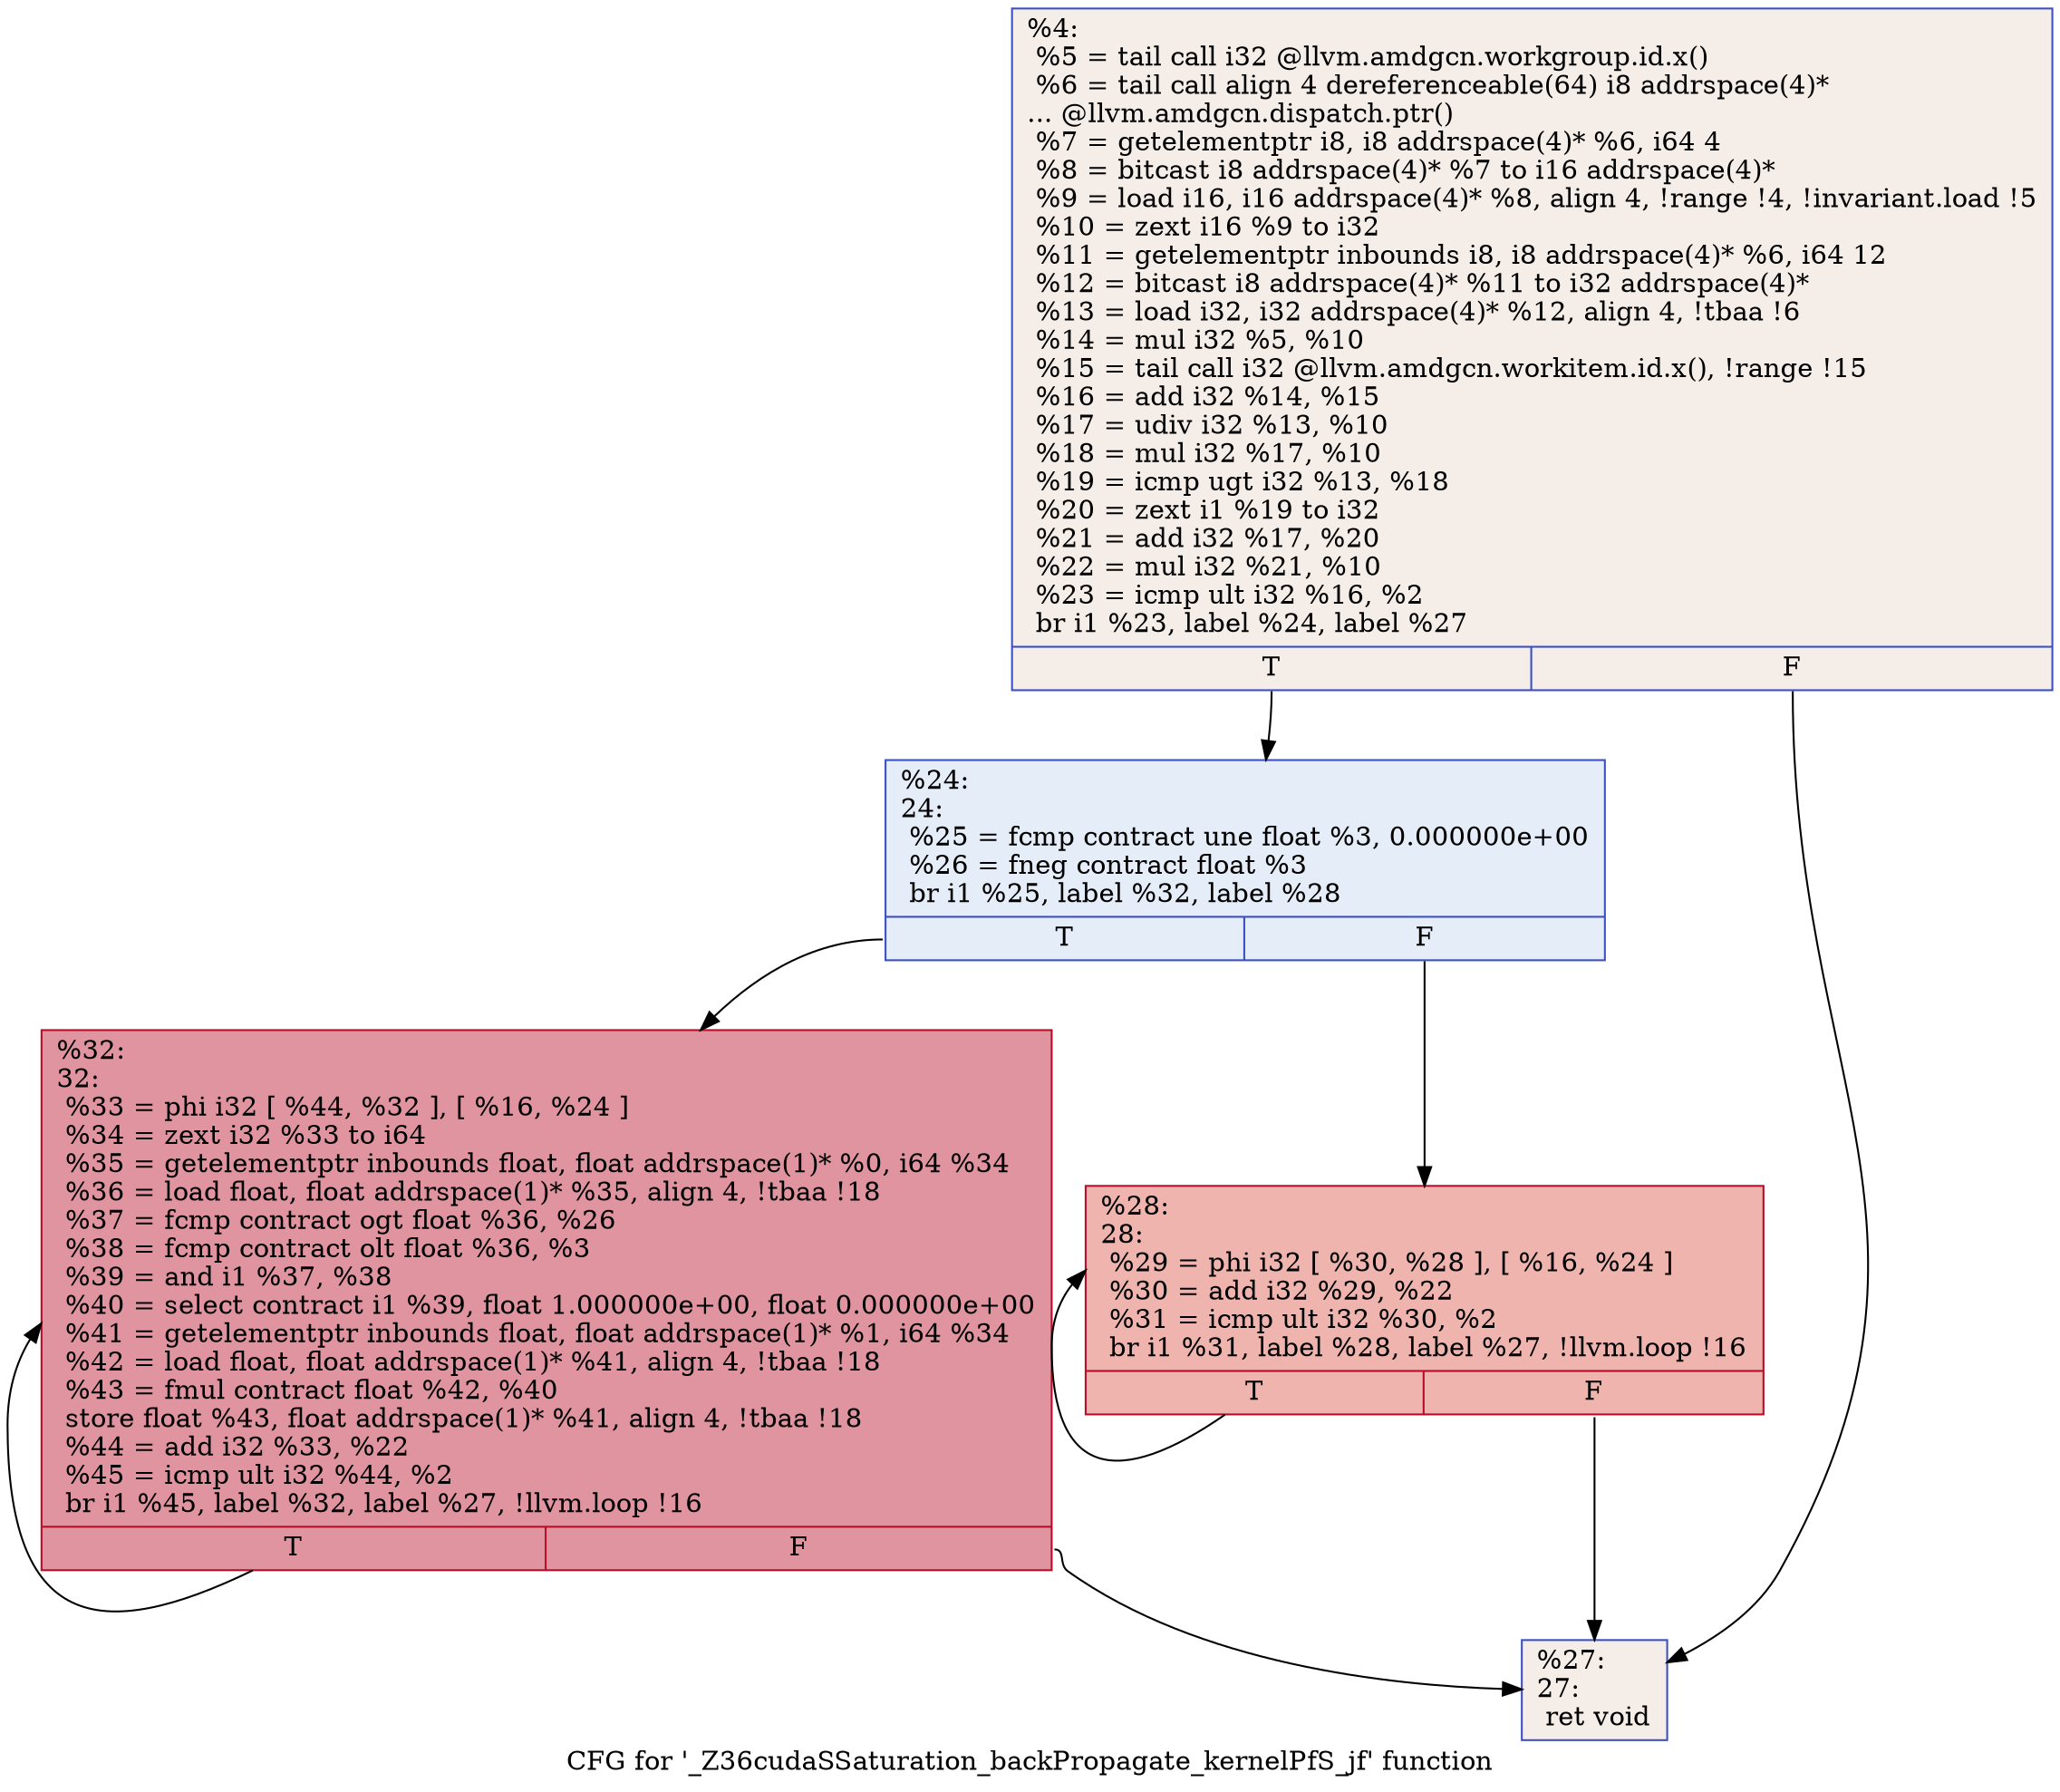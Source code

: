 digraph "CFG for '_Z36cudaSSaturation_backPropagate_kernelPfS_jf' function" {
	label="CFG for '_Z36cudaSSaturation_backPropagate_kernelPfS_jf' function";

	Node0x4b436c0 [shape=record,color="#3d50c3ff", style=filled, fillcolor="#e8d6cc70",label="{%4:\l  %5 = tail call i32 @llvm.amdgcn.workgroup.id.x()\l  %6 = tail call align 4 dereferenceable(64) i8 addrspace(4)*\l... @llvm.amdgcn.dispatch.ptr()\l  %7 = getelementptr i8, i8 addrspace(4)* %6, i64 4\l  %8 = bitcast i8 addrspace(4)* %7 to i16 addrspace(4)*\l  %9 = load i16, i16 addrspace(4)* %8, align 4, !range !4, !invariant.load !5\l  %10 = zext i16 %9 to i32\l  %11 = getelementptr inbounds i8, i8 addrspace(4)* %6, i64 12\l  %12 = bitcast i8 addrspace(4)* %11 to i32 addrspace(4)*\l  %13 = load i32, i32 addrspace(4)* %12, align 4, !tbaa !6\l  %14 = mul i32 %5, %10\l  %15 = tail call i32 @llvm.amdgcn.workitem.id.x(), !range !15\l  %16 = add i32 %14, %15\l  %17 = udiv i32 %13, %10\l  %18 = mul i32 %17, %10\l  %19 = icmp ugt i32 %13, %18\l  %20 = zext i1 %19 to i32\l  %21 = add i32 %17, %20\l  %22 = mul i32 %21, %10\l  %23 = icmp ult i32 %16, %2\l  br i1 %23, label %24, label %27\l|{<s0>T|<s1>F}}"];
	Node0x4b436c0:s0 -> Node0x4b45cc0;
	Node0x4b436c0:s1 -> Node0x4b45d50;
	Node0x4b45cc0 [shape=record,color="#3d50c3ff", style=filled, fillcolor="#c5d6f270",label="{%24:\l24:                                               \l  %25 = fcmp contract une float %3, 0.000000e+00\l  %26 = fneg contract float %3\l  br i1 %25, label %32, label %28\l|{<s0>T|<s1>F}}"];
	Node0x4b45cc0:s0 -> Node0x4b469a0;
	Node0x4b45cc0:s1 -> Node0x4b46a30;
	Node0x4b45d50 [shape=record,color="#3d50c3ff", style=filled, fillcolor="#e8d6cc70",label="{%27:\l27:                                               \l  ret void\l}"];
	Node0x4b46a30 [shape=record,color="#b70d28ff", style=filled, fillcolor="#d8564670",label="{%28:\l28:                                               \l  %29 = phi i32 [ %30, %28 ], [ %16, %24 ]\l  %30 = add i32 %29, %22\l  %31 = icmp ult i32 %30, %2\l  br i1 %31, label %28, label %27, !llvm.loop !16\l|{<s0>T|<s1>F}}"];
	Node0x4b46a30:s0 -> Node0x4b46a30;
	Node0x4b46a30:s1 -> Node0x4b45d50;
	Node0x4b469a0 [shape=record,color="#b70d28ff", style=filled, fillcolor="#b70d2870",label="{%32:\l32:                                               \l  %33 = phi i32 [ %44, %32 ], [ %16, %24 ]\l  %34 = zext i32 %33 to i64\l  %35 = getelementptr inbounds float, float addrspace(1)* %0, i64 %34\l  %36 = load float, float addrspace(1)* %35, align 4, !tbaa !18\l  %37 = fcmp contract ogt float %36, %26\l  %38 = fcmp contract olt float %36, %3\l  %39 = and i1 %37, %38\l  %40 = select contract i1 %39, float 1.000000e+00, float 0.000000e+00\l  %41 = getelementptr inbounds float, float addrspace(1)* %1, i64 %34\l  %42 = load float, float addrspace(1)* %41, align 4, !tbaa !18\l  %43 = fmul contract float %42, %40\l  store float %43, float addrspace(1)* %41, align 4, !tbaa !18\l  %44 = add i32 %33, %22\l  %45 = icmp ult i32 %44, %2\l  br i1 %45, label %32, label %27, !llvm.loop !16\l|{<s0>T|<s1>F}}"];
	Node0x4b469a0:s0 -> Node0x4b469a0;
	Node0x4b469a0:s1 -> Node0x4b45d50;
}
